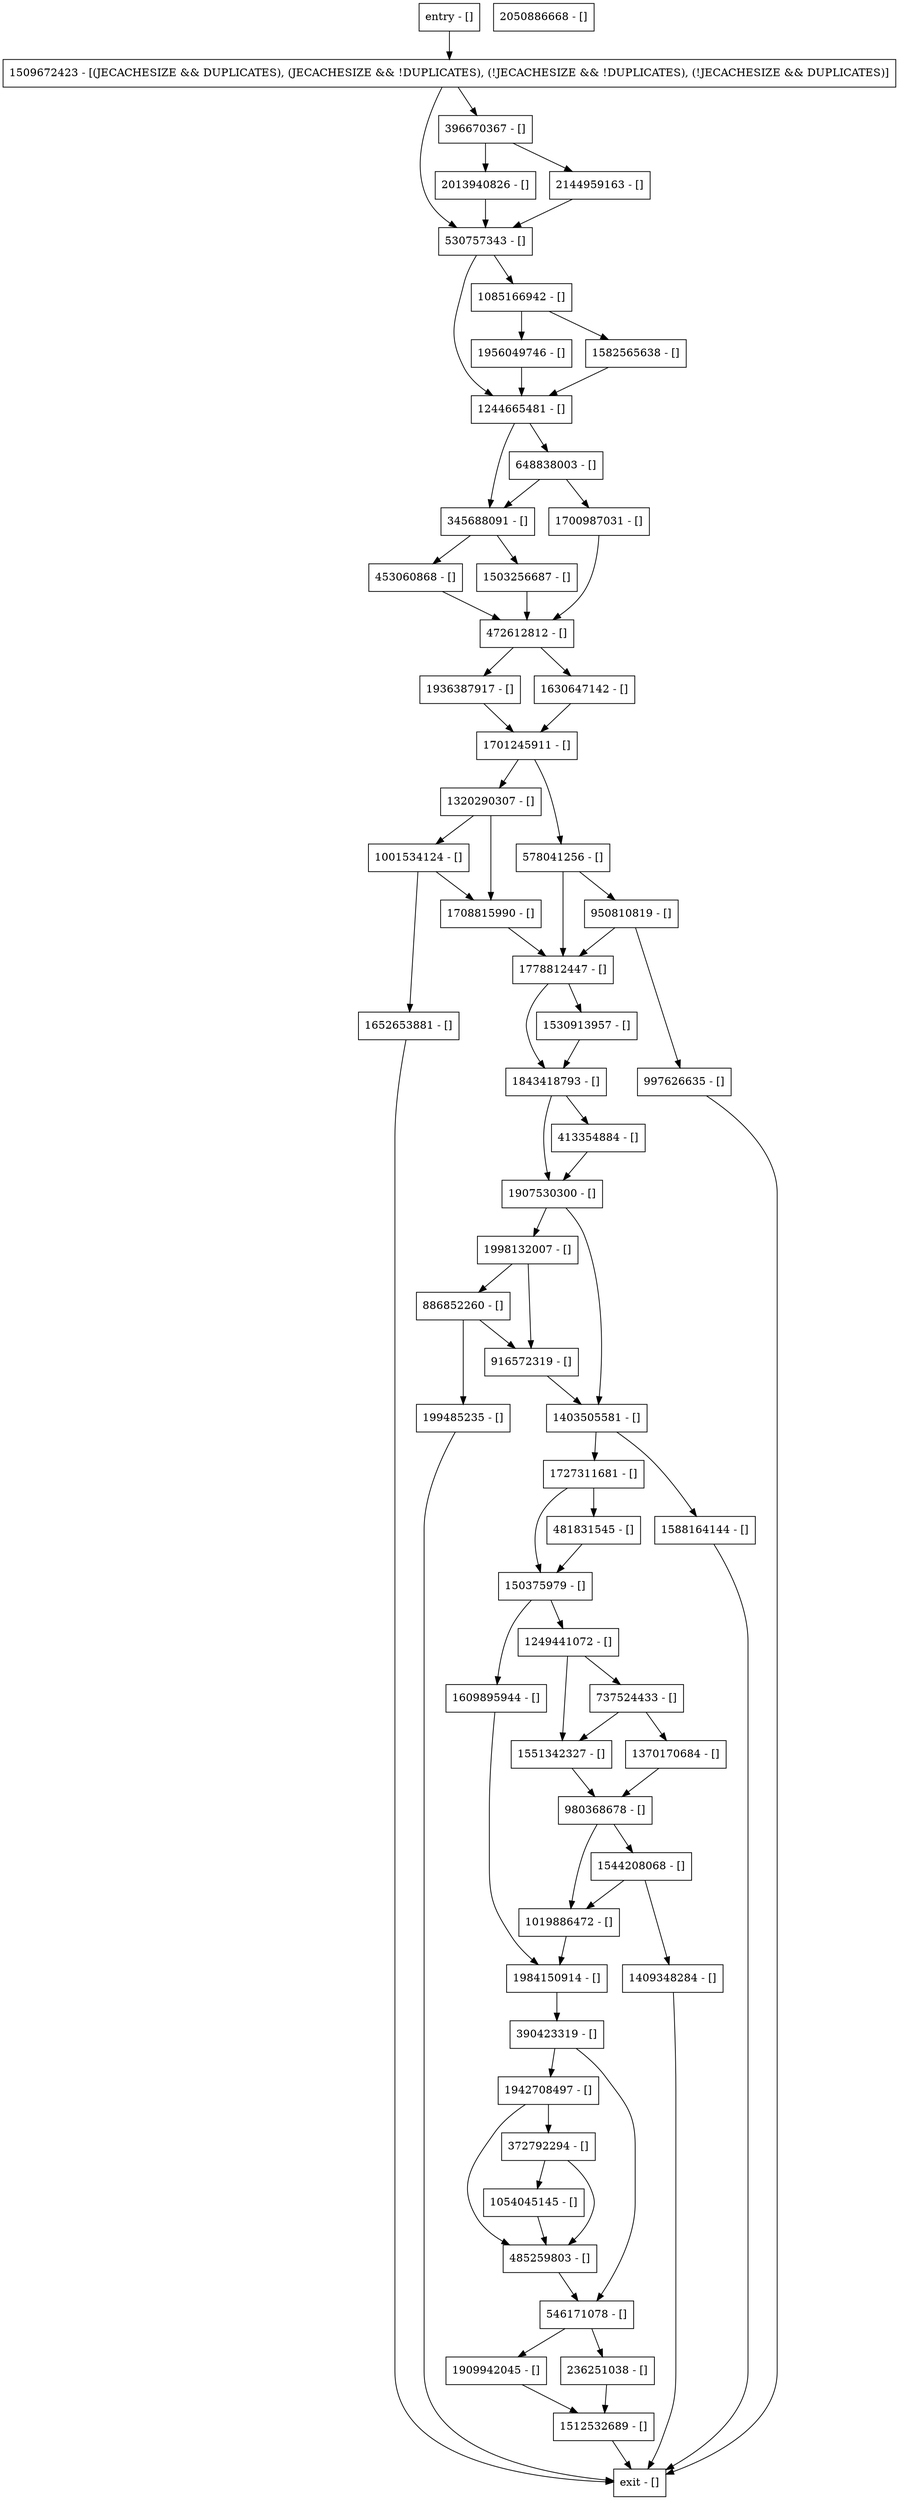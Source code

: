 digraph serialLogWork {
node [shape=record];
1907530300 [label="1907530300 - []"];
1942708497 [label="1942708497 - []"];
1588164144 [label="1588164144 - []"];
1551342327 [label="1551342327 - []"];
372792294 [label="372792294 - []"];
2144959163 [label="2144959163 - []"];
1320290307 [label="1320290307 - []"];
1370170684 [label="1370170684 - []"];
390423319 [label="390423319 - []"];
1843418793 [label="1843418793 - []"];
345688091 [label="345688091 - []"];
578041256 [label="578041256 - []"];
530757343 [label="530757343 - []"];
2013940826 [label="2013940826 - []"];
1244665481 [label="1244665481 - []"];
1019886472 [label="1019886472 - []"];
916572319 [label="916572319 - []"];
1998132007 [label="1998132007 - []"];
1403505581 [label="1403505581 - []"];
481831545 [label="481831545 - []"];
1700987031 [label="1700987031 - []"];
546171078 [label="546171078 - []"];
1409348284 [label="1409348284 - []"];
1530913957 [label="1530913957 - []"];
2050886668 [label="2050886668 - []"];
entry [label="entry - []"];
exit [label="exit - []"];
648838003 [label="648838003 - []"];
1909942045 [label="1909942045 - []"];
980368678 [label="980368678 - []"];
1701245911 [label="1701245911 - []"];
1054045145 [label="1054045145 - []"];
1249441072 [label="1249441072 - []"];
485259803 [label="485259803 - []"];
236251038 [label="236251038 - []"];
1984150914 [label="1984150914 - []"];
1509672423 [label="1509672423 - [(JECACHESIZE && DUPLICATES), (JECACHESIZE && !DUPLICATES), (!JECACHESIZE && !DUPLICATES), (!JECACHESIZE && DUPLICATES)]"];
737524433 [label="737524433 - []"];
1512532689 [label="1512532689 - []"];
396670367 [label="396670367 - []"];
1503256687 [label="1503256687 - []"];
1708815990 [label="1708815990 - []"];
413354884 [label="413354884 - []"];
1936387917 [label="1936387917 - []"];
1609895944 [label="1609895944 - []"];
1544208068 [label="1544208068 - []"];
1778812447 [label="1778812447 - []"];
472612812 [label="472612812 - []"];
950810819 [label="950810819 - []"];
997626635 [label="997626635 - []"];
1652653881 [label="1652653881 - []"];
1727311681 [label="1727311681 - []"];
1582565638 [label="1582565638 - []"];
886852260 [label="886852260 - []"];
1956049746 [label="1956049746 - []"];
453060868 [label="453060868 - []"];
1001534124 [label="1001534124 - []"];
1630647142 [label="1630647142 - []"];
1085166942 [label="1085166942 - []"];
199485235 [label="199485235 - []"];
150375979 [label="150375979 - []"];
entry;
exit;
1907530300 -> 1998132007;
1907530300 -> 1403505581;
1942708497 -> 372792294;
1942708497 -> 485259803;
1588164144 -> exit;
1551342327 -> 980368678;
372792294 -> 1054045145;
372792294 -> 485259803;
2144959163 -> 530757343;
1320290307 -> 1708815990;
1320290307 -> 1001534124;
1370170684 -> 980368678;
390423319 -> 1942708497;
390423319 -> 546171078;
1843418793 -> 1907530300;
1843418793 -> 413354884;
345688091 -> 453060868;
345688091 -> 1503256687;
578041256 -> 950810819;
578041256 -> 1778812447;
530757343 -> 1244665481;
530757343 -> 1085166942;
2013940826 -> 530757343;
1244665481 -> 648838003;
1244665481 -> 345688091;
1019886472 -> 1984150914;
916572319 -> 1403505581;
1998132007 -> 886852260;
1998132007 -> 916572319;
1403505581 -> 1588164144;
1403505581 -> 1727311681;
481831545 -> 150375979;
1700987031 -> 472612812;
546171078 -> 236251038;
546171078 -> 1909942045;
1409348284 -> exit;
1530913957 -> 1843418793;
entry -> 1509672423;
648838003 -> 1700987031;
648838003 -> 345688091;
1909942045 -> 1512532689;
980368678 -> 1544208068;
980368678 -> 1019886472;
1701245911 -> 1320290307;
1701245911 -> 578041256;
1054045145 -> 485259803;
1249441072 -> 1551342327;
1249441072 -> 737524433;
485259803 -> 546171078;
236251038 -> 1512532689;
1984150914 -> 390423319;
1509672423 -> 530757343;
1509672423 -> 396670367;
737524433 -> 1551342327;
737524433 -> 1370170684;
1512532689 -> exit;
396670367 -> 2144959163;
396670367 -> 2013940826;
1503256687 -> 472612812;
1708815990 -> 1778812447;
413354884 -> 1907530300;
1936387917 -> 1701245911;
1609895944 -> 1984150914;
1544208068 -> 1409348284;
1544208068 -> 1019886472;
1778812447 -> 1843418793;
1778812447 -> 1530913957;
472612812 -> 1936387917;
472612812 -> 1630647142;
950810819 -> 997626635;
950810819 -> 1778812447;
997626635 -> exit;
1652653881 -> exit;
1727311681 -> 481831545;
1727311681 -> 150375979;
1582565638 -> 1244665481;
886852260 -> 199485235;
886852260 -> 916572319;
1956049746 -> 1244665481;
453060868 -> 472612812;
1001534124 -> 1708815990;
1001534124 -> 1652653881;
1630647142 -> 1701245911;
1085166942 -> 1582565638;
1085166942 -> 1956049746;
199485235 -> exit;
150375979 -> 1609895944;
150375979 -> 1249441072;
}

